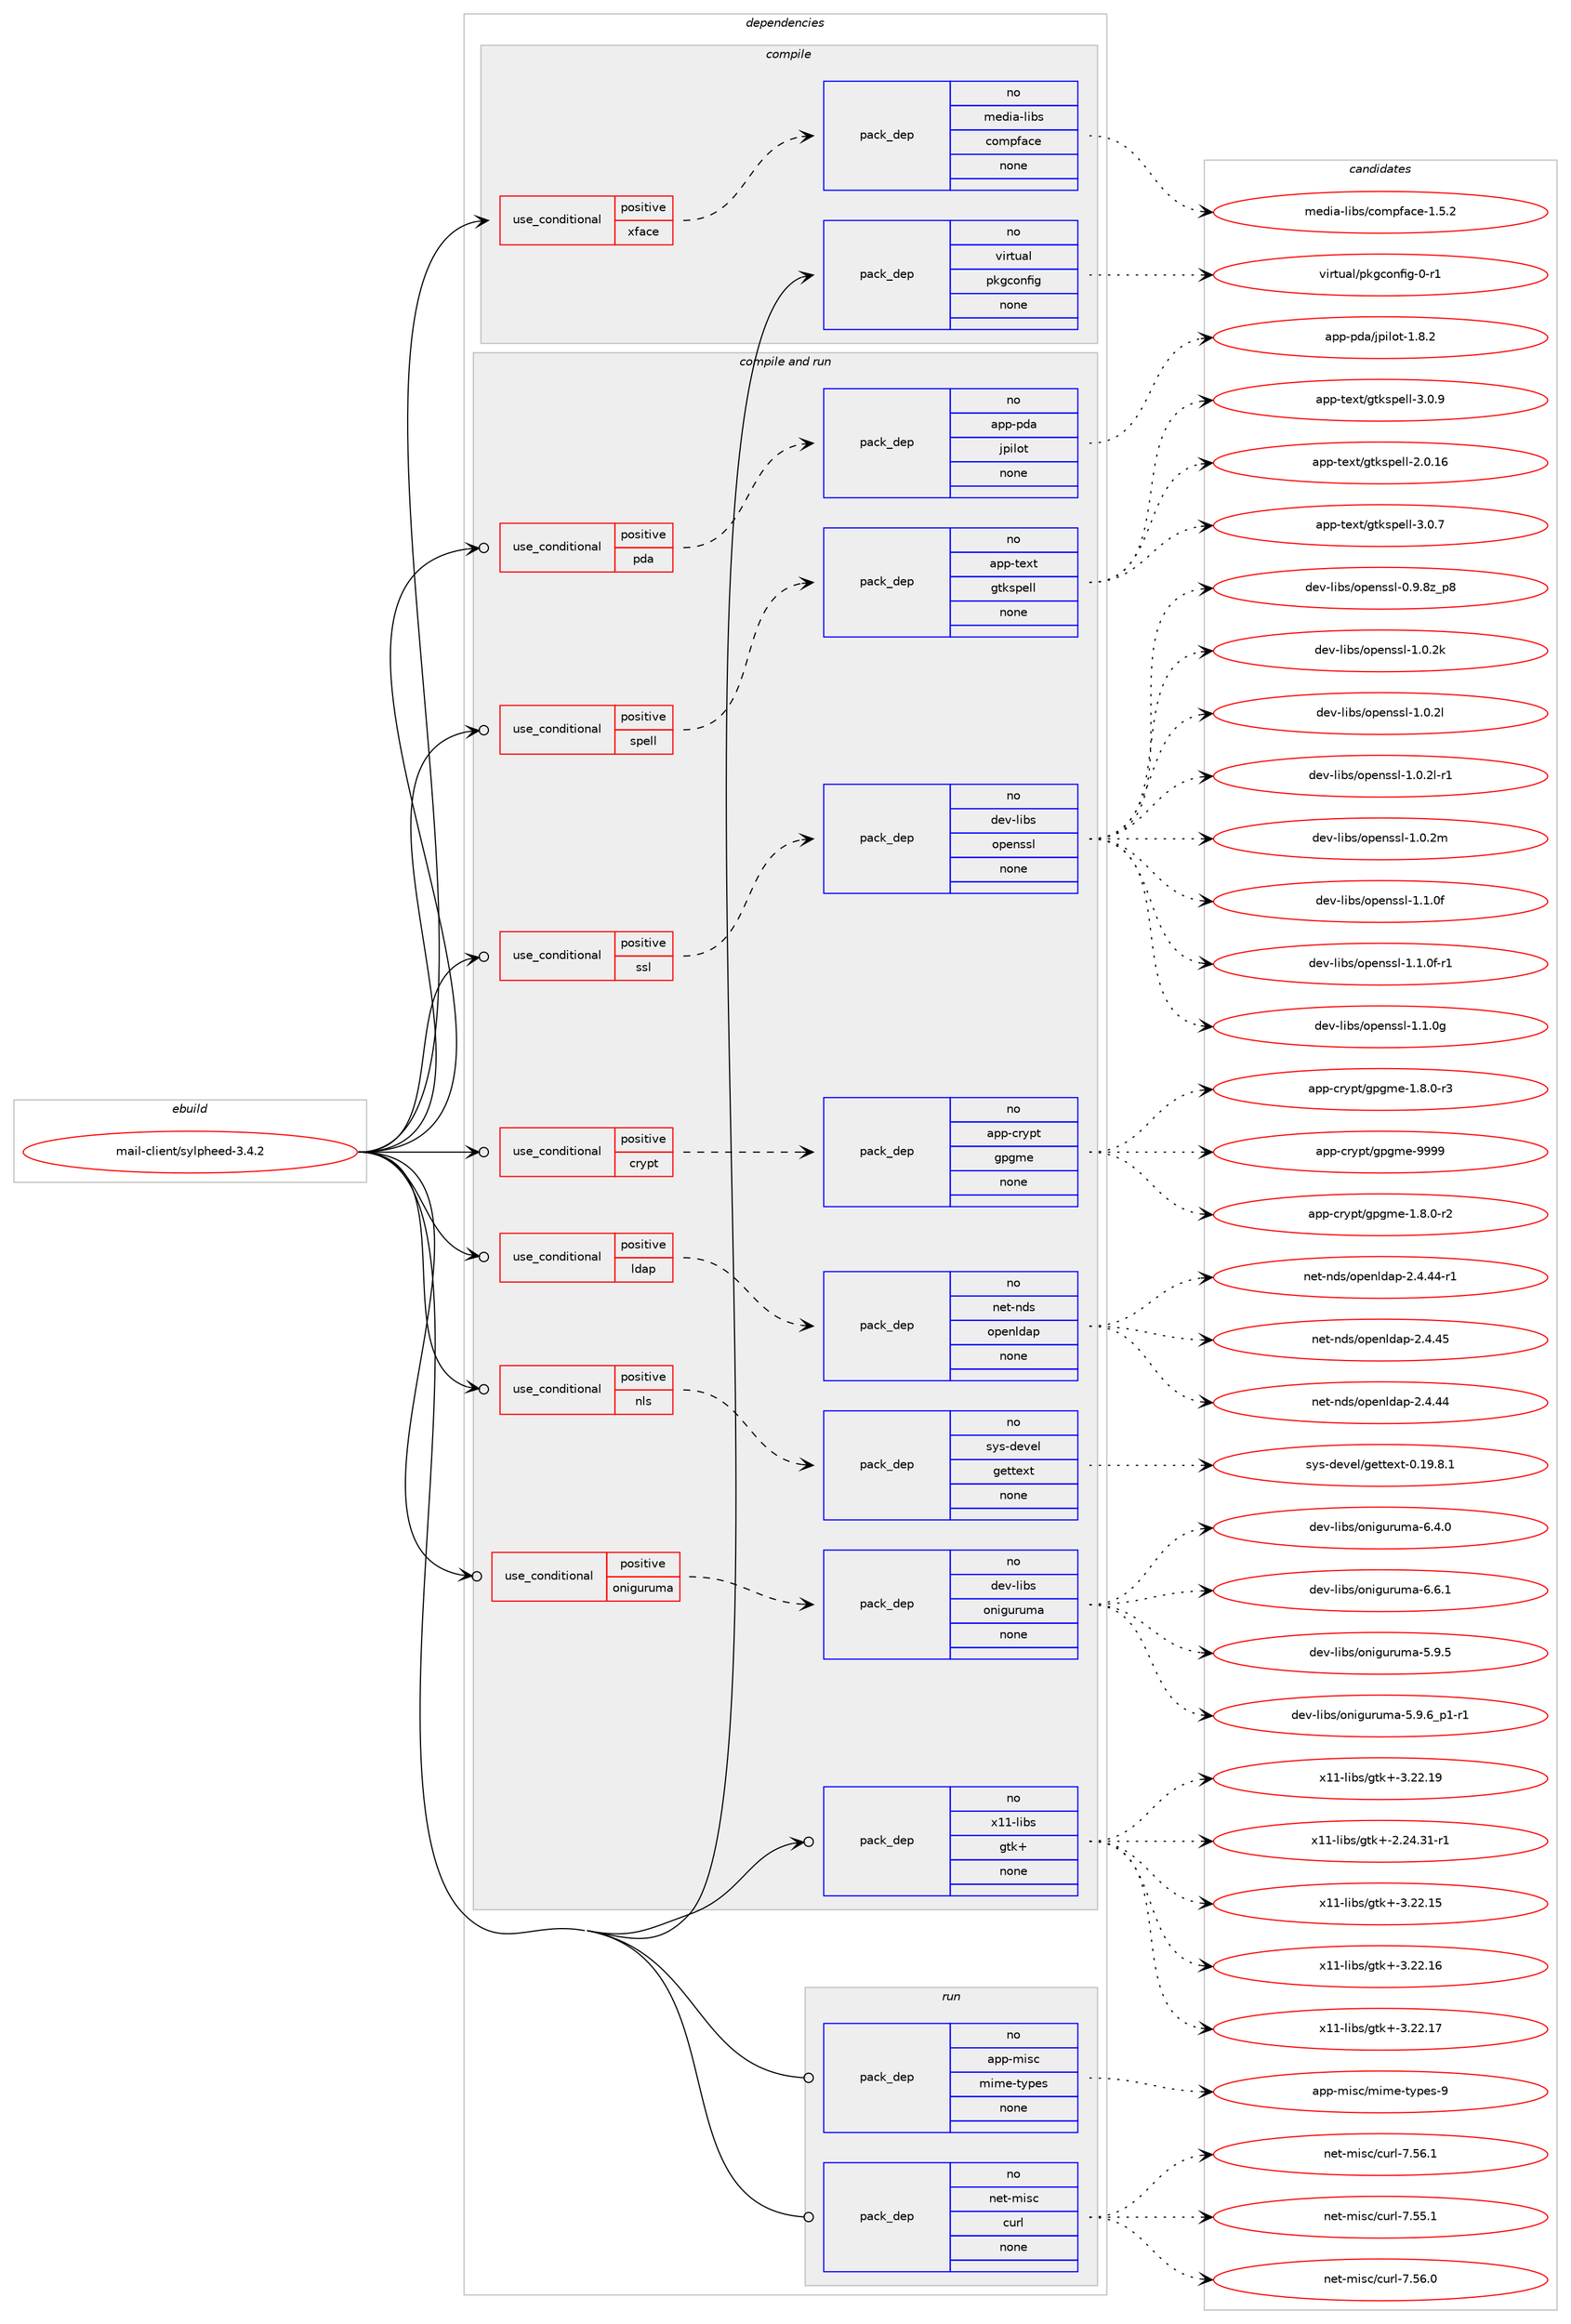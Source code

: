 digraph prolog {

# *************
# Graph options
# *************

newrank=true;
concentrate=true;
compound=true;
graph [rankdir=LR,fontname=Helvetica,fontsize=10,ranksep=1.5];#, ranksep=2.5, nodesep=0.2];
edge  [arrowhead=vee];
node  [fontname=Helvetica,fontsize=10];

# **********
# The ebuild
# **********

subgraph cluster_leftcol {
color=gray;
rank=same;
label=<<i>ebuild</i>>;
id [label="mail-client/sylpheed-3.4.2", color=red, width=4, href="../mail-client/sylpheed-3.4.2.svg"];
}

# ****************
# The dependencies
# ****************

subgraph cluster_midcol {
color=gray;
label=<<i>dependencies</i>>;
subgraph cluster_compile {
fillcolor="#eeeeee";
style=filled;
label=<<i>compile</i>>;
subgraph cond85227 {
dependency341172 [label=<<TABLE BORDER="0" CELLBORDER="1" CELLSPACING="0" CELLPADDING="4"><TR><TD ROWSPAN="3" CELLPADDING="10">use_conditional</TD></TR><TR><TD>positive</TD></TR><TR><TD>xface</TD></TR></TABLE>>, shape=none, color=red];
subgraph pack250856 {
dependency341173 [label=<<TABLE BORDER="0" CELLBORDER="1" CELLSPACING="0" CELLPADDING="4" WIDTH="220"><TR><TD ROWSPAN="6" CELLPADDING="30">pack_dep</TD></TR><TR><TD WIDTH="110">no</TD></TR><TR><TD>media-libs</TD></TR><TR><TD>compface</TD></TR><TR><TD>none</TD></TR><TR><TD></TD></TR></TABLE>>, shape=none, color=blue];
}
dependency341172:e -> dependency341173:w [weight=20,style="dashed",arrowhead="vee"];
}
id:e -> dependency341172:w [weight=20,style="solid",arrowhead="vee"];
subgraph pack250857 {
dependency341174 [label=<<TABLE BORDER="0" CELLBORDER="1" CELLSPACING="0" CELLPADDING="4" WIDTH="220"><TR><TD ROWSPAN="6" CELLPADDING="30">pack_dep</TD></TR><TR><TD WIDTH="110">no</TD></TR><TR><TD>virtual</TD></TR><TR><TD>pkgconfig</TD></TR><TR><TD>none</TD></TR><TR><TD></TD></TR></TABLE>>, shape=none, color=blue];
}
id:e -> dependency341174:w [weight=20,style="solid",arrowhead="vee"];
}
subgraph cluster_compileandrun {
fillcolor="#eeeeee";
style=filled;
label=<<i>compile and run</i>>;
subgraph cond85228 {
dependency341175 [label=<<TABLE BORDER="0" CELLBORDER="1" CELLSPACING="0" CELLPADDING="4"><TR><TD ROWSPAN="3" CELLPADDING="10">use_conditional</TD></TR><TR><TD>positive</TD></TR><TR><TD>crypt</TD></TR></TABLE>>, shape=none, color=red];
subgraph pack250858 {
dependency341176 [label=<<TABLE BORDER="0" CELLBORDER="1" CELLSPACING="0" CELLPADDING="4" WIDTH="220"><TR><TD ROWSPAN="6" CELLPADDING="30">pack_dep</TD></TR><TR><TD WIDTH="110">no</TD></TR><TR><TD>app-crypt</TD></TR><TR><TD>gpgme</TD></TR><TR><TD>none</TD></TR><TR><TD></TD></TR></TABLE>>, shape=none, color=blue];
}
dependency341175:e -> dependency341176:w [weight=20,style="dashed",arrowhead="vee"];
}
id:e -> dependency341175:w [weight=20,style="solid",arrowhead="odotvee"];
subgraph cond85229 {
dependency341177 [label=<<TABLE BORDER="0" CELLBORDER="1" CELLSPACING="0" CELLPADDING="4"><TR><TD ROWSPAN="3" CELLPADDING="10">use_conditional</TD></TR><TR><TD>positive</TD></TR><TR><TD>ldap</TD></TR></TABLE>>, shape=none, color=red];
subgraph pack250859 {
dependency341178 [label=<<TABLE BORDER="0" CELLBORDER="1" CELLSPACING="0" CELLPADDING="4" WIDTH="220"><TR><TD ROWSPAN="6" CELLPADDING="30">pack_dep</TD></TR><TR><TD WIDTH="110">no</TD></TR><TR><TD>net-nds</TD></TR><TR><TD>openldap</TD></TR><TR><TD>none</TD></TR><TR><TD></TD></TR></TABLE>>, shape=none, color=blue];
}
dependency341177:e -> dependency341178:w [weight=20,style="dashed",arrowhead="vee"];
}
id:e -> dependency341177:w [weight=20,style="solid",arrowhead="odotvee"];
subgraph cond85230 {
dependency341179 [label=<<TABLE BORDER="0" CELLBORDER="1" CELLSPACING="0" CELLPADDING="4"><TR><TD ROWSPAN="3" CELLPADDING="10">use_conditional</TD></TR><TR><TD>positive</TD></TR><TR><TD>nls</TD></TR></TABLE>>, shape=none, color=red];
subgraph pack250860 {
dependency341180 [label=<<TABLE BORDER="0" CELLBORDER="1" CELLSPACING="0" CELLPADDING="4" WIDTH="220"><TR><TD ROWSPAN="6" CELLPADDING="30">pack_dep</TD></TR><TR><TD WIDTH="110">no</TD></TR><TR><TD>sys-devel</TD></TR><TR><TD>gettext</TD></TR><TR><TD>none</TD></TR><TR><TD></TD></TR></TABLE>>, shape=none, color=blue];
}
dependency341179:e -> dependency341180:w [weight=20,style="dashed",arrowhead="vee"];
}
id:e -> dependency341179:w [weight=20,style="solid",arrowhead="odotvee"];
subgraph cond85231 {
dependency341181 [label=<<TABLE BORDER="0" CELLBORDER="1" CELLSPACING="0" CELLPADDING="4"><TR><TD ROWSPAN="3" CELLPADDING="10">use_conditional</TD></TR><TR><TD>positive</TD></TR><TR><TD>oniguruma</TD></TR></TABLE>>, shape=none, color=red];
subgraph pack250861 {
dependency341182 [label=<<TABLE BORDER="0" CELLBORDER="1" CELLSPACING="0" CELLPADDING="4" WIDTH="220"><TR><TD ROWSPAN="6" CELLPADDING="30">pack_dep</TD></TR><TR><TD WIDTH="110">no</TD></TR><TR><TD>dev-libs</TD></TR><TR><TD>oniguruma</TD></TR><TR><TD>none</TD></TR><TR><TD></TD></TR></TABLE>>, shape=none, color=blue];
}
dependency341181:e -> dependency341182:w [weight=20,style="dashed",arrowhead="vee"];
}
id:e -> dependency341181:w [weight=20,style="solid",arrowhead="odotvee"];
subgraph cond85232 {
dependency341183 [label=<<TABLE BORDER="0" CELLBORDER="1" CELLSPACING="0" CELLPADDING="4"><TR><TD ROWSPAN="3" CELLPADDING="10">use_conditional</TD></TR><TR><TD>positive</TD></TR><TR><TD>pda</TD></TR></TABLE>>, shape=none, color=red];
subgraph pack250862 {
dependency341184 [label=<<TABLE BORDER="0" CELLBORDER="1" CELLSPACING="0" CELLPADDING="4" WIDTH="220"><TR><TD ROWSPAN="6" CELLPADDING="30">pack_dep</TD></TR><TR><TD WIDTH="110">no</TD></TR><TR><TD>app-pda</TD></TR><TR><TD>jpilot</TD></TR><TR><TD>none</TD></TR><TR><TD></TD></TR></TABLE>>, shape=none, color=blue];
}
dependency341183:e -> dependency341184:w [weight=20,style="dashed",arrowhead="vee"];
}
id:e -> dependency341183:w [weight=20,style="solid",arrowhead="odotvee"];
subgraph cond85233 {
dependency341185 [label=<<TABLE BORDER="0" CELLBORDER="1" CELLSPACING="0" CELLPADDING="4"><TR><TD ROWSPAN="3" CELLPADDING="10">use_conditional</TD></TR><TR><TD>positive</TD></TR><TR><TD>spell</TD></TR></TABLE>>, shape=none, color=red];
subgraph pack250863 {
dependency341186 [label=<<TABLE BORDER="0" CELLBORDER="1" CELLSPACING="0" CELLPADDING="4" WIDTH="220"><TR><TD ROWSPAN="6" CELLPADDING="30">pack_dep</TD></TR><TR><TD WIDTH="110">no</TD></TR><TR><TD>app-text</TD></TR><TR><TD>gtkspell</TD></TR><TR><TD>none</TD></TR><TR><TD></TD></TR></TABLE>>, shape=none, color=blue];
}
dependency341185:e -> dependency341186:w [weight=20,style="dashed",arrowhead="vee"];
}
id:e -> dependency341185:w [weight=20,style="solid",arrowhead="odotvee"];
subgraph cond85234 {
dependency341187 [label=<<TABLE BORDER="0" CELLBORDER="1" CELLSPACING="0" CELLPADDING="4"><TR><TD ROWSPAN="3" CELLPADDING="10">use_conditional</TD></TR><TR><TD>positive</TD></TR><TR><TD>ssl</TD></TR></TABLE>>, shape=none, color=red];
subgraph pack250864 {
dependency341188 [label=<<TABLE BORDER="0" CELLBORDER="1" CELLSPACING="0" CELLPADDING="4" WIDTH="220"><TR><TD ROWSPAN="6" CELLPADDING="30">pack_dep</TD></TR><TR><TD WIDTH="110">no</TD></TR><TR><TD>dev-libs</TD></TR><TR><TD>openssl</TD></TR><TR><TD>none</TD></TR><TR><TD></TD></TR></TABLE>>, shape=none, color=blue];
}
dependency341187:e -> dependency341188:w [weight=20,style="dashed",arrowhead="vee"];
}
id:e -> dependency341187:w [weight=20,style="solid",arrowhead="odotvee"];
subgraph pack250865 {
dependency341189 [label=<<TABLE BORDER="0" CELLBORDER="1" CELLSPACING="0" CELLPADDING="4" WIDTH="220"><TR><TD ROWSPAN="6" CELLPADDING="30">pack_dep</TD></TR><TR><TD WIDTH="110">no</TD></TR><TR><TD>x11-libs</TD></TR><TR><TD>gtk+</TD></TR><TR><TD>none</TD></TR><TR><TD></TD></TR></TABLE>>, shape=none, color=blue];
}
id:e -> dependency341189:w [weight=20,style="solid",arrowhead="odotvee"];
}
subgraph cluster_run {
fillcolor="#eeeeee";
style=filled;
label=<<i>run</i>>;
subgraph pack250866 {
dependency341190 [label=<<TABLE BORDER="0" CELLBORDER="1" CELLSPACING="0" CELLPADDING="4" WIDTH="220"><TR><TD ROWSPAN="6" CELLPADDING="30">pack_dep</TD></TR><TR><TD WIDTH="110">no</TD></TR><TR><TD>app-misc</TD></TR><TR><TD>mime-types</TD></TR><TR><TD>none</TD></TR><TR><TD></TD></TR></TABLE>>, shape=none, color=blue];
}
id:e -> dependency341190:w [weight=20,style="solid",arrowhead="odot"];
subgraph pack250867 {
dependency341191 [label=<<TABLE BORDER="0" CELLBORDER="1" CELLSPACING="0" CELLPADDING="4" WIDTH="220"><TR><TD ROWSPAN="6" CELLPADDING="30">pack_dep</TD></TR><TR><TD WIDTH="110">no</TD></TR><TR><TD>net-misc</TD></TR><TR><TD>curl</TD></TR><TR><TD>none</TD></TR><TR><TD></TD></TR></TABLE>>, shape=none, color=blue];
}
id:e -> dependency341191:w [weight=20,style="solid",arrowhead="odot"];
}
}

# **************
# The candidates
# **************

subgraph cluster_choices {
rank=same;
color=gray;
label=<<i>candidates</i>>;

subgraph choice250856 {
color=black;
nodesep=1;
choice10910110010597451081059811547991111091121029799101454946534650 [label="media-libs/compface-1.5.2", color=red, width=4,href="../media-libs/compface-1.5.2.svg"];
dependency341173:e -> choice10910110010597451081059811547991111091121029799101454946534650:w [style=dotted,weight="100"];
}
subgraph choice250857 {
color=black;
nodesep=1;
choice11810511411611797108471121071039911111010210510345484511449 [label="virtual/pkgconfig-0-r1", color=red, width=4,href="../virtual/pkgconfig-0-r1.svg"];
dependency341174:e -> choice11810511411611797108471121071039911111010210510345484511449:w [style=dotted,weight="100"];
}
subgraph choice250858 {
color=black;
nodesep=1;
choice971121124599114121112116471031121031091014549465646484511450 [label="app-crypt/gpgme-1.8.0-r2", color=red, width=4,href="../app-crypt/gpgme-1.8.0-r2.svg"];
choice971121124599114121112116471031121031091014549465646484511451 [label="app-crypt/gpgme-1.8.0-r3", color=red, width=4,href="../app-crypt/gpgme-1.8.0-r3.svg"];
choice971121124599114121112116471031121031091014557575757 [label="app-crypt/gpgme-9999", color=red, width=4,href="../app-crypt/gpgme-9999.svg"];
dependency341176:e -> choice971121124599114121112116471031121031091014549465646484511450:w [style=dotted,weight="100"];
dependency341176:e -> choice971121124599114121112116471031121031091014549465646484511451:w [style=dotted,weight="100"];
dependency341176:e -> choice971121124599114121112116471031121031091014557575757:w [style=dotted,weight="100"];
}
subgraph choice250859 {
color=black;
nodesep=1;
choice11010111645110100115471111121011101081009711245504652465252 [label="net-nds/openldap-2.4.44", color=red, width=4,href="../net-nds/openldap-2.4.44.svg"];
choice110101116451101001154711111210111010810097112455046524652524511449 [label="net-nds/openldap-2.4.44-r1", color=red, width=4,href="../net-nds/openldap-2.4.44-r1.svg"];
choice11010111645110100115471111121011101081009711245504652465253 [label="net-nds/openldap-2.4.45", color=red, width=4,href="../net-nds/openldap-2.4.45.svg"];
dependency341178:e -> choice11010111645110100115471111121011101081009711245504652465252:w [style=dotted,weight="100"];
dependency341178:e -> choice110101116451101001154711111210111010810097112455046524652524511449:w [style=dotted,weight="100"];
dependency341178:e -> choice11010111645110100115471111121011101081009711245504652465253:w [style=dotted,weight="100"];
}
subgraph choice250860 {
color=black;
nodesep=1;
choice1151211154510010111810110847103101116116101120116454846495746564649 [label="sys-devel/gettext-0.19.8.1", color=red, width=4,href="../sys-devel/gettext-0.19.8.1.svg"];
dependency341180:e -> choice1151211154510010111810110847103101116116101120116454846495746564649:w [style=dotted,weight="100"];
}
subgraph choice250861 {
color=black;
nodesep=1;
choice10010111845108105981154711111010510311711411710997455346574653 [label="dev-libs/oniguruma-5.9.5", color=red, width=4,href="../dev-libs/oniguruma-5.9.5.svg"];
choice1001011184510810598115471111101051031171141171099745534657465495112494511449 [label="dev-libs/oniguruma-5.9.6_p1-r1", color=red, width=4,href="../dev-libs/oniguruma-5.9.6_p1-r1.svg"];
choice10010111845108105981154711111010510311711411710997455446524648 [label="dev-libs/oniguruma-6.4.0", color=red, width=4,href="../dev-libs/oniguruma-6.4.0.svg"];
choice10010111845108105981154711111010510311711411710997455446544649 [label="dev-libs/oniguruma-6.6.1", color=red, width=4,href="../dev-libs/oniguruma-6.6.1.svg"];
dependency341182:e -> choice10010111845108105981154711111010510311711411710997455346574653:w [style=dotted,weight="100"];
dependency341182:e -> choice1001011184510810598115471111101051031171141171099745534657465495112494511449:w [style=dotted,weight="100"];
dependency341182:e -> choice10010111845108105981154711111010510311711411710997455446524648:w [style=dotted,weight="100"];
dependency341182:e -> choice10010111845108105981154711111010510311711411710997455446544649:w [style=dotted,weight="100"];
}
subgraph choice250862 {
color=black;
nodesep=1;
choice97112112451121009747106112105108111116454946564650 [label="app-pda/jpilot-1.8.2", color=red, width=4,href="../app-pda/jpilot-1.8.2.svg"];
dependency341184:e -> choice97112112451121009747106112105108111116454946564650:w [style=dotted,weight="100"];
}
subgraph choice250863 {
color=black;
nodesep=1;
choice97112112451161011201164710311610711511210110810845504648464954 [label="app-text/gtkspell-2.0.16", color=red, width=4,href="../app-text/gtkspell-2.0.16.svg"];
choice971121124511610112011647103116107115112101108108455146484655 [label="app-text/gtkspell-3.0.7", color=red, width=4,href="../app-text/gtkspell-3.0.7.svg"];
choice971121124511610112011647103116107115112101108108455146484657 [label="app-text/gtkspell-3.0.9", color=red, width=4,href="../app-text/gtkspell-3.0.9.svg"];
dependency341186:e -> choice97112112451161011201164710311610711511210110810845504648464954:w [style=dotted,weight="100"];
dependency341186:e -> choice971121124511610112011647103116107115112101108108455146484655:w [style=dotted,weight="100"];
dependency341186:e -> choice971121124511610112011647103116107115112101108108455146484657:w [style=dotted,weight="100"];
}
subgraph choice250864 {
color=black;
nodesep=1;
choice1001011184510810598115471111121011101151151084548465746561229511256 [label="dev-libs/openssl-0.9.8z_p8", color=red, width=4,href="../dev-libs/openssl-0.9.8z_p8.svg"];
choice100101118451081059811547111112101110115115108454946484650107 [label="dev-libs/openssl-1.0.2k", color=red, width=4,href="../dev-libs/openssl-1.0.2k.svg"];
choice100101118451081059811547111112101110115115108454946484650108 [label="dev-libs/openssl-1.0.2l", color=red, width=4,href="../dev-libs/openssl-1.0.2l.svg"];
choice1001011184510810598115471111121011101151151084549464846501084511449 [label="dev-libs/openssl-1.0.2l-r1", color=red, width=4,href="../dev-libs/openssl-1.0.2l-r1.svg"];
choice100101118451081059811547111112101110115115108454946484650109 [label="dev-libs/openssl-1.0.2m", color=red, width=4,href="../dev-libs/openssl-1.0.2m.svg"];
choice100101118451081059811547111112101110115115108454946494648102 [label="dev-libs/openssl-1.1.0f", color=red, width=4,href="../dev-libs/openssl-1.1.0f.svg"];
choice1001011184510810598115471111121011101151151084549464946481024511449 [label="dev-libs/openssl-1.1.0f-r1", color=red, width=4,href="../dev-libs/openssl-1.1.0f-r1.svg"];
choice100101118451081059811547111112101110115115108454946494648103 [label="dev-libs/openssl-1.1.0g", color=red, width=4,href="../dev-libs/openssl-1.1.0g.svg"];
dependency341188:e -> choice1001011184510810598115471111121011101151151084548465746561229511256:w [style=dotted,weight="100"];
dependency341188:e -> choice100101118451081059811547111112101110115115108454946484650107:w [style=dotted,weight="100"];
dependency341188:e -> choice100101118451081059811547111112101110115115108454946484650108:w [style=dotted,weight="100"];
dependency341188:e -> choice1001011184510810598115471111121011101151151084549464846501084511449:w [style=dotted,weight="100"];
dependency341188:e -> choice100101118451081059811547111112101110115115108454946484650109:w [style=dotted,weight="100"];
dependency341188:e -> choice100101118451081059811547111112101110115115108454946494648102:w [style=dotted,weight="100"];
dependency341188:e -> choice1001011184510810598115471111121011101151151084549464946481024511449:w [style=dotted,weight="100"];
dependency341188:e -> choice100101118451081059811547111112101110115115108454946494648103:w [style=dotted,weight="100"];
}
subgraph choice250865 {
color=black;
nodesep=1;
choice12049494510810598115471031161074345504650524651494511449 [label="x11-libs/gtk+-2.24.31-r1", color=red, width=4,href="../x11-libs/gtk+-2.24.31-r1.svg"];
choice1204949451081059811547103116107434551465050464953 [label="x11-libs/gtk+-3.22.15", color=red, width=4,href="../x11-libs/gtk+-3.22.15.svg"];
choice1204949451081059811547103116107434551465050464954 [label="x11-libs/gtk+-3.22.16", color=red, width=4,href="../x11-libs/gtk+-3.22.16.svg"];
choice1204949451081059811547103116107434551465050464955 [label="x11-libs/gtk+-3.22.17", color=red, width=4,href="../x11-libs/gtk+-3.22.17.svg"];
choice1204949451081059811547103116107434551465050464957 [label="x11-libs/gtk+-3.22.19", color=red, width=4,href="../x11-libs/gtk+-3.22.19.svg"];
dependency341189:e -> choice12049494510810598115471031161074345504650524651494511449:w [style=dotted,weight="100"];
dependency341189:e -> choice1204949451081059811547103116107434551465050464953:w [style=dotted,weight="100"];
dependency341189:e -> choice1204949451081059811547103116107434551465050464954:w [style=dotted,weight="100"];
dependency341189:e -> choice1204949451081059811547103116107434551465050464955:w [style=dotted,weight="100"];
dependency341189:e -> choice1204949451081059811547103116107434551465050464957:w [style=dotted,weight="100"];
}
subgraph choice250866 {
color=black;
nodesep=1;
choice97112112451091051159947109105109101451161211121011154557 [label="app-misc/mime-types-9", color=red, width=4,href="../app-misc/mime-types-9.svg"];
dependency341190:e -> choice97112112451091051159947109105109101451161211121011154557:w [style=dotted,weight="100"];
}
subgraph choice250867 {
color=black;
nodesep=1;
choice1101011164510910511599479911711410845554653534649 [label="net-misc/curl-7.55.1", color=red, width=4,href="../net-misc/curl-7.55.1.svg"];
choice1101011164510910511599479911711410845554653544648 [label="net-misc/curl-7.56.0", color=red, width=4,href="../net-misc/curl-7.56.0.svg"];
choice1101011164510910511599479911711410845554653544649 [label="net-misc/curl-7.56.1", color=red, width=4,href="../net-misc/curl-7.56.1.svg"];
dependency341191:e -> choice1101011164510910511599479911711410845554653534649:w [style=dotted,weight="100"];
dependency341191:e -> choice1101011164510910511599479911711410845554653544648:w [style=dotted,weight="100"];
dependency341191:e -> choice1101011164510910511599479911711410845554653544649:w [style=dotted,weight="100"];
}
}

}
